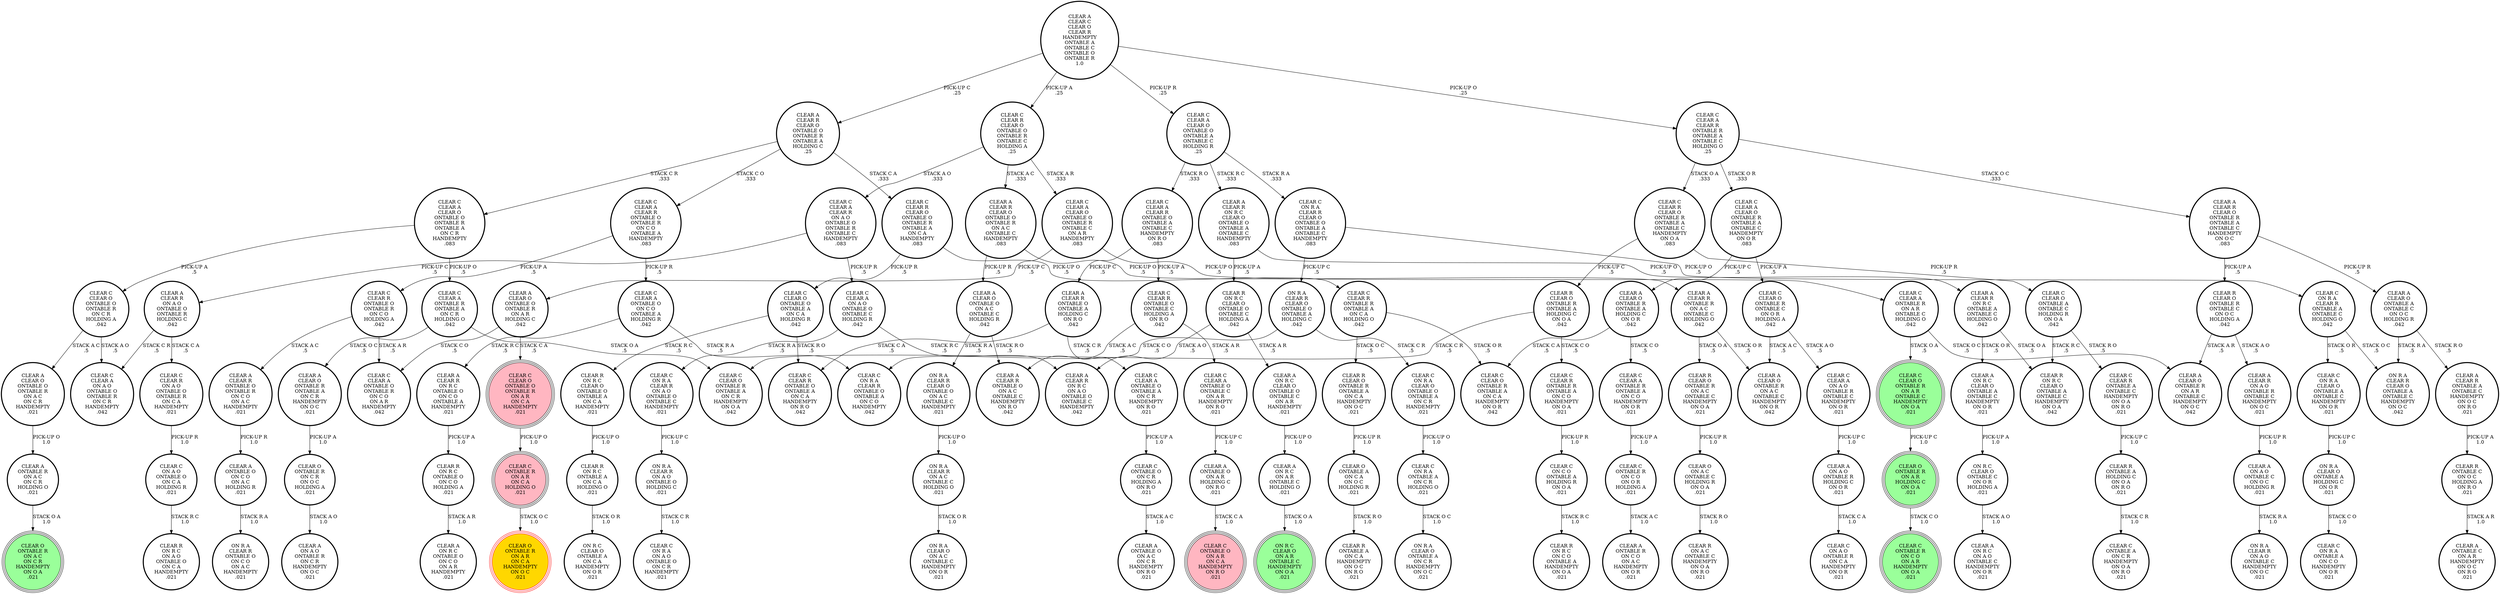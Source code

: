 digraph {
"CLEAR C\nCLEAR O\nONTABLE O\nONTABLE R\nON C R\nHOLDING A\n.042\n" -> "CLEAR C\nCLEAR A\nON A O\nONTABLE O\nONTABLE R\nON C R\nHANDEMPTY\n.042\n"[label="STACK A O\n.5\n"];
"CLEAR C\nCLEAR O\nONTABLE O\nONTABLE R\nON C R\nHOLDING A\n.042\n" -> "CLEAR A\nCLEAR O\nONTABLE O\nONTABLE R\nON A C\nON C R\nHANDEMPTY\n.021\n"[label="STACK A C\n.5\n"];
"CLEAR A\nCLEAR O\nONTABLE O\nON A C\nONTABLE C\nHOLDING R\n.042\n" -> "CLEAR A\nCLEAR R\nONTABLE O\nON A C\nONTABLE C\nHANDEMPTY\nON R O\n.042\n"[label="STACK R O\n.5\n"];
"CLEAR A\nCLEAR O\nONTABLE O\nON A C\nONTABLE C\nHOLDING R\n.042\n" -> "ON R A\nCLEAR R\nCLEAR O\nONTABLE O\nON A C\nONTABLE C\nHANDEMPTY\n.021\n"[label="STACK R A\n.5\n"];
"CLEAR C\nCLEAR O\nONTABLE O\nONTABLE A\nON C A\nHOLDING R\n.042\n" -> "CLEAR R\nON R C\nCLEAR O\nONTABLE O\nONTABLE A\nON C A\nHANDEMPTY\n.021\n"[label="STACK R C\n.5\n"];
"CLEAR C\nCLEAR O\nONTABLE O\nONTABLE A\nON C A\nHOLDING R\n.042\n" -> "CLEAR C\nCLEAR R\nONTABLE O\nONTABLE A\nON C A\nHANDEMPTY\nON R O\n.042\n"[label="STACK R O\n.5\n"];
"CLEAR A\nCLEAR R\nON A O\nONTABLE O\nONTABLE R\nHOLDING C\n.042\n" -> "CLEAR C\nCLEAR R\nON A O\nONTABLE O\nONTABLE R\nON C A\nHANDEMPTY\n.021\n"[label="STACK C A\n.5\n"];
"CLEAR A\nCLEAR R\nON A O\nONTABLE O\nONTABLE R\nHOLDING C\n.042\n" -> "CLEAR C\nCLEAR A\nON A O\nONTABLE O\nONTABLE R\nON C R\nHANDEMPTY\n.042\n"[label="STACK C R\n.5\n"];
"CLEAR R\nONTABLE C\nON O C\nHOLDING A\nON R O\n.021\n" -> "CLEAR A\nONTABLE C\nON A R\nHANDEMPTY\nON O C\nON R O\n.021\n"[label="STACK A R\n1.0\n"];
"CLEAR C\nCLEAR A\nONTABLE R\nONTABLE A\nON C R\nHOLDING O\n.042\n" -> "CLEAR C\nCLEAR O\nONTABLE R\nONTABLE A\nON C R\nHANDEMPTY\nON O A\n.042\n"[label="STACK O A\n.5\n"];
"CLEAR C\nCLEAR A\nONTABLE R\nONTABLE A\nON C R\nHOLDING O\n.042\n" -> "CLEAR A\nCLEAR O\nONTABLE R\nONTABLE A\nON C R\nHANDEMPTY\nON O C\n.021\n"[label="STACK O C\n.5\n"];
"CLEAR A\nCLEAR O\nONTABLE O\nONTABLE R\nON A C\nON C R\nHANDEMPTY\n.021\n" -> "CLEAR A\nONTABLE R\nON A C\nON C R\nHOLDING O\n.021\n"[label="PICK-UP O\n1.0\n"];
"CLEAR C\nCLEAR A\nCLEAR R\nONTABLE R\nONTABLE A\nONTABLE C\nHOLDING O\n.25\n" -> "CLEAR A\nCLEAR R\nCLEAR O\nONTABLE R\nONTABLE A\nONTABLE C\nHANDEMPTY\nON O C\n.083\n"[label="STACK O C\n.333\n"];
"CLEAR C\nCLEAR A\nCLEAR R\nONTABLE R\nONTABLE A\nONTABLE C\nHOLDING O\n.25\n" -> "CLEAR C\nCLEAR R\nCLEAR O\nONTABLE R\nONTABLE A\nONTABLE C\nHANDEMPTY\nON O A\n.083\n"[label="STACK O A\n.333\n"];
"CLEAR C\nCLEAR A\nCLEAR R\nONTABLE R\nONTABLE A\nONTABLE C\nHOLDING O\n.25\n" -> "CLEAR C\nCLEAR A\nCLEAR O\nONTABLE R\nONTABLE A\nONTABLE C\nHANDEMPTY\nON O R\n.083\n"[label="STACK O R\n.333\n"];
"CLEAR A\nCLEAR R\nONTABLE A\nONTABLE C\nHANDEMPTY\nON O C\nON R O\n.021\n" -> "CLEAR R\nONTABLE C\nON O C\nHOLDING A\nON R O\n.021\n"[label="PICK-UP A\n1.0\n"];
"CLEAR R\nCLEAR O\nONTABLE R\nONTABLE A\nHOLDING C\nON O A\n.042\n" -> "CLEAR C\nCLEAR R\nONTABLE R\nONTABLE A\nON C O\nHANDEMPTY\nON O A\n.021\n"[label="STACK C O\n.5\n"];
"CLEAR R\nCLEAR O\nONTABLE R\nONTABLE A\nHOLDING C\nON O A\n.042\n" -> "CLEAR C\nCLEAR O\nONTABLE R\nONTABLE A\nON C R\nHANDEMPTY\nON O A\n.042\n"[label="STACK C R\n.5\n"];
"CLEAR C\nCLEAR R\nCLEAR O\nONTABLE O\nONTABLE R\nONTABLE A\nON C A\nHANDEMPTY\n.083\n" -> "CLEAR C\nCLEAR O\nONTABLE O\nONTABLE A\nON C A\nHOLDING R\n.042\n"[label="PICK-UP R\n.5\n"];
"CLEAR C\nCLEAR R\nCLEAR O\nONTABLE O\nONTABLE R\nONTABLE A\nON C A\nHANDEMPTY\n.083\n" -> "CLEAR C\nCLEAR R\nONTABLE R\nONTABLE A\nON C A\nHOLDING O\n.042\n"[label="PICK-UP O\n.5\n"];
"CLEAR A\nCLEAR R\nCLEAR O\nONTABLE O\nONTABLE R\nON A C\nONTABLE C\nHANDEMPTY\n.083\n" -> "CLEAR A\nCLEAR O\nONTABLE O\nON A C\nONTABLE C\nHOLDING R\n.042\n"[label="PICK-UP R\n.5\n"];
"CLEAR A\nCLEAR R\nCLEAR O\nONTABLE O\nONTABLE R\nON A C\nONTABLE C\nHANDEMPTY\n.083\n" -> "CLEAR A\nCLEAR R\nONTABLE R\nON A C\nONTABLE C\nHOLDING O\n.042\n"[label="PICK-UP O\n.5\n"];
"CLEAR C\nONTABLE R\nON C O\nON O R\nHOLDING A\n.021\n" -> "CLEAR A\nONTABLE R\nON C O\nON A C\nHANDEMPTY\nON O R\n.021\n"[label="STACK A C\n1.0\n"];
"CLEAR R\nON R C\nCLEAR O\nONTABLE O\nONTABLE A\nON C A\nHANDEMPTY\n.021\n" -> "CLEAR R\nON R C\nONTABLE A\nON C A\nHOLDING O\n.021\n"[label="PICK-UP O\n1.0\n"];
"CLEAR C\nCLEAR O\nONTABLE R\nON A R\nONTABLE C\nHANDEMPTY\nON O A\n.021\n" -> "CLEAR O\nONTABLE R\nON A R\nHOLDING C\nON O A\n.021\n"[label="PICK-UP C\n1.0\n"];
"CLEAR A\nCLEAR R\nONTABLE O\nONTABLE R\nON C O\nON A C\nHANDEMPTY\n.021\n" -> "CLEAR A\nONTABLE O\nON C O\nON A C\nHOLDING R\n.021\n"[label="PICK-UP R\n1.0\n"];
"CLEAR A\nONTABLE O\nON C O\nON A C\nHOLDING R\n.021\n" -> "ON R A\nCLEAR R\nONTABLE O\nON C O\nON A C\nHANDEMPTY\n.021\n"[label="STACK R A\n1.0\n"];
"CLEAR C\nCLEAR A\nCLEAR R\nON A O\nONTABLE O\nONTABLE R\nONTABLE C\nHANDEMPTY\n.083\n" -> "CLEAR A\nCLEAR R\nON A O\nONTABLE O\nONTABLE R\nHOLDING C\n.042\n"[label="PICK-UP C\n.5\n"];
"CLEAR C\nCLEAR A\nCLEAR R\nON A O\nONTABLE O\nONTABLE R\nONTABLE C\nHANDEMPTY\n.083\n" -> "CLEAR C\nCLEAR A\nON A O\nONTABLE O\nONTABLE C\nHOLDING R\n.042\n"[label="PICK-UP R\n.5\n"];
"CLEAR A\nCLEAR O\nONTABLE R\nONTABLE A\nON C R\nHANDEMPTY\nON O C\n.021\n" -> "CLEAR O\nONTABLE R\nON C R\nON O C\nHOLDING A\n.021\n"[label="PICK-UP A\n1.0\n"];
"CLEAR C\nCLEAR A\nCLEAR O\nONTABLE R\nONTABLE A\nONTABLE C\nHANDEMPTY\nON O R\n.083\n" -> "CLEAR A\nCLEAR O\nONTABLE R\nONTABLE A\nHOLDING C\nON O R\n.042\n"[label="PICK-UP C\n.5\n"];
"CLEAR C\nCLEAR A\nCLEAR O\nONTABLE R\nONTABLE A\nONTABLE C\nHANDEMPTY\nON O R\n.083\n" -> "CLEAR C\nCLEAR O\nONTABLE R\nONTABLE C\nON O R\nHOLDING A\n.042\n"[label="PICK-UP A\n.5\n"];
"CLEAR A\nCLEAR O\nONTABLE R\nONTABLE A\nHOLDING C\nON O R\n.042\n" -> "CLEAR C\nCLEAR O\nONTABLE R\nONTABLE A\nON C A\nHANDEMPTY\nON O R\n.042\n"[label="STACK C A\n.5\n"];
"CLEAR A\nCLEAR O\nONTABLE R\nONTABLE A\nHOLDING C\nON O R\n.042\n" -> "CLEAR C\nCLEAR A\nONTABLE R\nONTABLE A\nON C O\nHANDEMPTY\nON O R\n.021\n"[label="STACK C O\n.5\n"];
"CLEAR C\nON R A\nCLEAR O\nONTABLE A\nONTABLE C\nHANDEMPTY\nON O R\n.021\n" -> "ON R A\nCLEAR O\nONTABLE A\nHOLDING C\nON O R\n.021\n"[label="PICK-UP C\n1.0\n"];
"CLEAR O\nON A C\nONTABLE C\nHOLDING R\nON O A\n.021\n" -> "CLEAR R\nON A C\nONTABLE C\nHANDEMPTY\nON O A\nON R O\n.021\n"[label="STACK R O\n1.0\n"];
"CLEAR C\nCLEAR R\nONTABLE O\nONTABLE C\nHOLDING A\nON R O\n.042\n" -> "CLEAR A\nCLEAR R\nONTABLE O\nON A C\nONTABLE C\nHANDEMPTY\nON R O\n.042\n"[label="STACK A C\n.5\n"];
"CLEAR C\nCLEAR R\nONTABLE O\nONTABLE C\nHOLDING A\nON R O\n.042\n" -> "CLEAR C\nCLEAR A\nONTABLE O\nONTABLE C\nON A R\nHANDEMPTY\nON R O\n.021\n"[label="STACK A R\n.5\n"];
"CLEAR C\nCLEAR O\nONTABLE A\nONTABLE C\nHOLDING R\nON O A\n.042\n" -> "CLEAR C\nCLEAR R\nONTABLE A\nONTABLE C\nHANDEMPTY\nON O A\nON R O\n.021\n"[label="STACK R O\n.5\n"];
"CLEAR C\nCLEAR O\nONTABLE A\nONTABLE C\nHOLDING R\nON O A\n.042\n" -> "CLEAR R\nON R C\nCLEAR O\nONTABLE A\nONTABLE C\nHANDEMPTY\nON O A\n.042\n"[label="STACK R C\n.5\n"];
"CLEAR R\nONTABLE A\nHOLDING C\nON O A\nON R O\n.021\n" -> "CLEAR C\nONTABLE A\nON C R\nHANDEMPTY\nON O A\nON R O\n.021\n"[label="STACK C R\n1.0\n"];
"CLEAR C\nON R A\nCLEAR R\nON A O\nONTABLE O\nONTABLE C\nHANDEMPTY\n.021\n" -> "ON R A\nCLEAR R\nON A O\nONTABLE O\nHOLDING C\n.021\n"[label="PICK-UP C\n1.0\n"];
"CLEAR O\nONTABLE A\nON C A\nON O C\nHOLDING R\n.021\n" -> "CLEAR R\nONTABLE A\nON C A\nHANDEMPTY\nON O C\nON R O\n.021\n"[label="STACK R O\n1.0\n"];
"CLEAR R\nCLEAR O\nONTABLE R\nONTABLE C\nON O C\nHOLDING A\n.042\n" -> "CLEAR A\nCLEAR R\nON A O\nONTABLE R\nONTABLE C\nHANDEMPTY\nON O C\n.021\n"[label="STACK A O\n.5\n"];
"CLEAR R\nCLEAR O\nONTABLE R\nONTABLE C\nON O C\nHOLDING A\n.042\n" -> "CLEAR A\nCLEAR O\nONTABLE R\nON A R\nONTABLE C\nHANDEMPTY\nON O C\n.042\n"[label="STACK A R\n.5\n"];
"CLEAR C\nON C O\nONTABLE A\nHOLDING R\nON O A\n.021\n" -> "CLEAR R\nON R C\nON C O\nONTABLE A\nHANDEMPTY\nON O A\n.021\n"[label="STACK R C\n1.0\n"];
"CLEAR C\nCLEAR A\nCLEAR O\nONTABLE O\nONTABLE R\nONTABLE A\nON C R\nHANDEMPTY\n.083\n" -> "CLEAR C\nCLEAR A\nONTABLE R\nONTABLE A\nON C R\nHOLDING O\n.042\n"[label="PICK-UP O\n.5\n"];
"CLEAR C\nCLEAR A\nCLEAR O\nONTABLE O\nONTABLE R\nONTABLE A\nON C R\nHANDEMPTY\n.083\n" -> "CLEAR C\nCLEAR O\nONTABLE O\nONTABLE R\nON C R\nHOLDING A\n.042\n"[label="PICK-UP A\n.5\n"];
"CLEAR C\nON A O\nONTABLE O\nON C A\nHOLDING R\n.021\n" -> "CLEAR R\nON R C\nON A O\nONTABLE O\nON C A\nHANDEMPTY\n.021\n"[label="STACK R C\n1.0\n"];
"ON R A\nCLEAR R\nON A C\nONTABLE C\nHOLDING O\n.021\n" -> "ON R A\nCLEAR O\nON A C\nONTABLE C\nHANDEMPTY\nON O R\n.021\n"[label="STACK O R\n1.0\n"];
"CLEAR C\nCLEAR A\nONTABLE O\nONTABLE C\nON A R\nHANDEMPTY\nON R O\n.021\n" -> "CLEAR A\nONTABLE O\nON A R\nHOLDING C\nON R O\n.021\n"[label="PICK-UP C\n1.0\n"];
"CLEAR R\nON R C\nONTABLE A\nON C A\nHOLDING O\n.021\n" -> "ON R C\nCLEAR O\nONTABLE A\nON C A\nHANDEMPTY\nON O R\n.021\n"[label="STACK O R\n1.0\n"];
"CLEAR C\nON R A\nCLEAR R\nCLEAR O\nONTABLE O\nONTABLE A\nONTABLE C\nHANDEMPTY\n.083\n" -> "ON R A\nCLEAR R\nCLEAR O\nONTABLE O\nONTABLE A\nHOLDING C\n.042\n"[label="PICK-UP C\n.5\n"];
"CLEAR C\nON R A\nCLEAR R\nCLEAR O\nONTABLE O\nONTABLE A\nONTABLE C\nHANDEMPTY\n.083\n" -> "CLEAR C\nON R A\nCLEAR R\nONTABLE A\nONTABLE C\nHOLDING O\n.042\n"[label="PICK-UP O\n.5\n"];
"CLEAR A\nCLEAR O\nONTABLE O\nONTABLE R\nON A R\nHOLDING C\n.042\n" -> "CLEAR C\nCLEAR O\nONTABLE O\nONTABLE R\nON A R\nON C A\nHANDEMPTY\n.021\n"[label="STACK C A\n.5\n"];
"CLEAR A\nCLEAR O\nONTABLE O\nONTABLE R\nON A R\nHOLDING C\n.042\n" -> "CLEAR C\nCLEAR A\nONTABLE O\nONTABLE R\nON C O\nON A R\nHANDEMPTY\n.042\n"[label="STACK C O\n.5\n"];
"CLEAR A\nON R C\nCLEAR O\nONTABLE A\nONTABLE C\nHANDEMPTY\nON O R\n.021\n" -> "ON R C\nCLEAR O\nONTABLE C\nON O R\nHOLDING A\n.021\n"[label="PICK-UP A\n1.0\n"];
"CLEAR C\nCLEAR A\nCLEAR O\nONTABLE O\nONTABLE A\nONTABLE C\nHOLDING R\n.25\n" -> "CLEAR C\nCLEAR A\nCLEAR R\nONTABLE O\nONTABLE A\nONTABLE C\nHANDEMPTY\nON R O\n.083\n"[label="STACK R O\n.333\n"];
"CLEAR C\nCLEAR A\nCLEAR O\nONTABLE O\nONTABLE A\nONTABLE C\nHOLDING R\n.25\n" -> "CLEAR C\nON R A\nCLEAR R\nCLEAR O\nONTABLE O\nONTABLE A\nONTABLE C\nHANDEMPTY\n.083\n"[label="STACK R A\n.333\n"];
"CLEAR C\nCLEAR A\nCLEAR O\nONTABLE O\nONTABLE A\nONTABLE C\nHOLDING R\n.25\n" -> "CLEAR A\nCLEAR R\nON R C\nCLEAR O\nONTABLE O\nONTABLE A\nONTABLE C\nHANDEMPTY\n.083\n"[label="STACK R C\n.333\n"];
"CLEAR C\nCLEAR A\nON A O\nONTABLE O\nONTABLE C\nHOLDING R\n.042\n" -> "CLEAR C\nON R A\nCLEAR R\nON A O\nONTABLE O\nONTABLE C\nHANDEMPTY\n.021\n"[label="STACK R A\n.5\n"];
"CLEAR C\nCLEAR A\nON A O\nONTABLE O\nONTABLE C\nHOLDING R\n.042\n" -> "CLEAR A\nCLEAR R\nON R C\nON A O\nONTABLE O\nONTABLE C\nHANDEMPTY\n.042\n"[label="STACK R C\n.5\n"];
"CLEAR C\nCLEAR R\nCLEAR O\nONTABLE O\nONTABLE R\nONTABLE C\nHOLDING A\n.25\n" -> "CLEAR C\nCLEAR A\nCLEAR R\nON A O\nONTABLE O\nONTABLE R\nONTABLE C\nHANDEMPTY\n.083\n"[label="STACK A O\n.333\n"];
"CLEAR C\nCLEAR R\nCLEAR O\nONTABLE O\nONTABLE R\nONTABLE C\nHOLDING A\n.25\n" -> "CLEAR A\nCLEAR R\nCLEAR O\nONTABLE O\nONTABLE R\nON A C\nONTABLE C\nHANDEMPTY\n.083\n"[label="STACK A C\n.333\n"];
"CLEAR C\nCLEAR R\nCLEAR O\nONTABLE O\nONTABLE R\nONTABLE C\nHOLDING A\n.25\n" -> "CLEAR C\nCLEAR A\nCLEAR O\nONTABLE O\nONTABLE R\nONTABLE C\nON A R\nHANDEMPTY\n.083\n"[label="STACK A R\n.333\n"];
"CLEAR O\nONTABLE R\nON C R\nON O C\nHOLDING A\n.021\n" -> "CLEAR A\nON A O\nONTABLE R\nON C R\nHANDEMPTY\nON O C\n.021\n"[label="STACK A O\n1.0\n"];
"ON R A\nCLEAR O\nONTABLE A\nHOLDING C\nON O R\n.021\n" -> "CLEAR C\nON R A\nONTABLE A\nON C O\nHANDEMPTY\nON O R\n.021\n"[label="STACK C O\n1.0\n"];
"CLEAR C\nON R A\nONTABLE A\nON C R\nHOLDING O\n.021\n" -> "ON R A\nCLEAR O\nONTABLE A\nON C R\nHANDEMPTY\nON O C\n.021\n"[label="STACK O C\n1.0\n"];
"CLEAR C\nON R A\nCLEAR R\nONTABLE A\nONTABLE C\nHOLDING O\n.042\n" -> "CLEAR C\nON R A\nCLEAR O\nONTABLE A\nONTABLE C\nHANDEMPTY\nON O R\n.021\n"[label="STACK O R\n.5\n"];
"CLEAR C\nON R A\nCLEAR R\nONTABLE A\nONTABLE C\nHOLDING O\n.042\n" -> "ON R A\nCLEAR R\nCLEAR O\nONTABLE A\nONTABLE C\nHANDEMPTY\nON O C\n.042\n"[label="STACK O C\n.5\n"];
"CLEAR C\nCLEAR O\nONTABLE R\nONTABLE C\nON O R\nHOLDING A\n.042\n" -> "CLEAR C\nCLEAR A\nON A O\nONTABLE R\nONTABLE C\nHANDEMPTY\nON O R\n.021\n"[label="STACK A O\n.5\n"];
"CLEAR C\nCLEAR O\nONTABLE R\nONTABLE C\nON O R\nHOLDING A\n.042\n" -> "CLEAR A\nCLEAR O\nONTABLE R\nON A C\nONTABLE C\nHANDEMPTY\nON O R\n.042\n"[label="STACK A C\n.5\n"];
"CLEAR A\nCLEAR R\nON R C\nCLEAR O\nONTABLE O\nONTABLE A\nONTABLE C\nHANDEMPTY\n.083\n" -> "CLEAR R\nON R C\nCLEAR O\nONTABLE O\nONTABLE C\nHOLDING A\n.042\n"[label="PICK-UP A\n.5\n"];
"CLEAR A\nCLEAR R\nON R C\nCLEAR O\nONTABLE O\nONTABLE A\nONTABLE C\nHANDEMPTY\n.083\n" -> "CLEAR A\nCLEAR R\nON R C\nONTABLE A\nONTABLE C\nHOLDING O\n.042\n"[label="PICK-UP O\n.5\n"];
"ON R A\nCLEAR R\nON A O\nONTABLE O\nHOLDING C\n.021\n" -> "CLEAR C\nON R A\nON A O\nONTABLE O\nON C R\nHANDEMPTY\n.021\n"[label="STACK C R\n1.0\n"];
"CLEAR A\nON R C\nCLEAR O\nONTABLE O\nONTABLE C\nON A R\nHANDEMPTY\n.021\n" -> "CLEAR A\nON R C\nON A R\nONTABLE C\nHOLDING O\n.021\n"[label="PICK-UP O\n1.0\n"];
"ON R C\nCLEAR O\nONTABLE C\nON O R\nHOLDING A\n.021\n" -> "CLEAR A\nON R C\nON A O\nONTABLE C\nHANDEMPTY\nON O R\n.021\n"[label="STACK A O\n1.0\n"];
"CLEAR C\nCLEAR A\nCLEAR R\nONTABLE O\nONTABLE A\nONTABLE C\nHANDEMPTY\nON R O\n.083\n" -> "CLEAR A\nCLEAR R\nONTABLE O\nONTABLE A\nHOLDING C\nON R O\n.042\n"[label="PICK-UP C\n.5\n"];
"CLEAR C\nCLEAR A\nCLEAR R\nONTABLE O\nONTABLE A\nONTABLE C\nHANDEMPTY\nON R O\n.083\n" -> "CLEAR C\nCLEAR R\nONTABLE O\nONTABLE C\nHOLDING A\nON R O\n.042\n"[label="PICK-UP A\n.5\n"];
"CLEAR A\nON A O\nONTABLE C\nON O C\nHOLDING R\n.021\n" -> "ON R A\nCLEAR R\nON A O\nONTABLE C\nHANDEMPTY\nON O C\n.021\n"[label="STACK R A\n1.0\n"];
"CLEAR C\nCLEAR R\nONTABLE R\nONTABLE A\nON C O\nHANDEMPTY\nON O A\n.021\n" -> "CLEAR C\nON C O\nONTABLE A\nHOLDING R\nON O A\n.021\n"[label="PICK-UP R\n1.0\n"];
"CLEAR O\nONTABLE R\nON A R\nHOLDING C\nON O A\n.021\n" -> "CLEAR C\nONTABLE R\nON C O\nON A R\nHANDEMPTY\nON O A\n.021\n"[label="STACK C O\n1.0\n"];
"CLEAR R\nON R C\nCLEAR O\nONTABLE O\nONTABLE C\nHOLDING A\n.042\n" -> "CLEAR A\nCLEAR R\nON R C\nON A O\nONTABLE O\nONTABLE C\nHANDEMPTY\n.042\n"[label="STACK A O\n.5\n"];
"CLEAR R\nON R C\nCLEAR O\nONTABLE O\nONTABLE C\nHOLDING A\n.042\n" -> "CLEAR A\nON R C\nCLEAR O\nONTABLE O\nONTABLE C\nON A R\nHANDEMPTY\n.021\n"[label="STACK A R\n.5\n"];
"CLEAR C\nCLEAR A\nCLEAR R\nONTABLE O\nONTABLE R\nON C O\nONTABLE A\nHANDEMPTY\n.083\n" -> "CLEAR C\nCLEAR A\nONTABLE O\nON C O\nONTABLE A\nHOLDING R\n.042\n"[label="PICK-UP R\n.5\n"];
"CLEAR C\nCLEAR A\nCLEAR R\nONTABLE O\nONTABLE R\nON C O\nONTABLE A\nHANDEMPTY\n.083\n" -> "CLEAR C\nCLEAR R\nONTABLE O\nONTABLE R\nON C O\nHOLDING A\n.042\n"[label="PICK-UP A\n.5\n"];
"CLEAR C\nCLEAR A\nONTABLE R\nON A R\nONTABLE C\nHOLDING O\n.042\n" -> "CLEAR C\nCLEAR O\nONTABLE R\nON A R\nONTABLE C\nHANDEMPTY\nON O A\n.021\n"[label="STACK O A\n.5\n"];
"CLEAR C\nCLEAR A\nONTABLE R\nON A R\nONTABLE C\nHOLDING O\n.042\n" -> "CLEAR A\nCLEAR O\nONTABLE R\nON A R\nONTABLE C\nHANDEMPTY\nON O C\n.042\n"[label="STACK O C\n.5\n"];
"CLEAR C\nCLEAR R\nONTABLE O\nONTABLE R\nON C O\nHOLDING A\n.042\n" -> "CLEAR A\nCLEAR R\nONTABLE O\nONTABLE R\nON C O\nON A C\nHANDEMPTY\n.021\n"[label="STACK A C\n.5\n"];
"CLEAR C\nCLEAR R\nONTABLE O\nONTABLE R\nON C O\nHOLDING A\n.042\n" -> "CLEAR C\nCLEAR A\nONTABLE O\nONTABLE R\nON C O\nON A R\nHANDEMPTY\n.042\n"[label="STACK A R\n.5\n"];
"CLEAR A\nCLEAR O\nONTABLE A\nONTABLE C\nON O C\nHOLDING R\n.042\n" -> "ON R A\nCLEAR R\nCLEAR O\nONTABLE A\nONTABLE C\nHANDEMPTY\nON O C\n.042\n"[label="STACK R A\n.5\n"];
"CLEAR A\nCLEAR O\nONTABLE A\nONTABLE C\nON O C\nHOLDING R\n.042\n" -> "CLEAR A\nCLEAR R\nONTABLE A\nONTABLE C\nHANDEMPTY\nON O C\nON R O\n.021\n"[label="STACK R O\n.5\n"];
"ON R A\nCLEAR R\nCLEAR O\nONTABLE O\nON A C\nONTABLE C\nHANDEMPTY\n.021\n" -> "ON R A\nCLEAR R\nON A C\nONTABLE C\nHOLDING O\n.021\n"[label="PICK-UP O\n1.0\n"];
"CLEAR C\nCLEAR R\nON A O\nONTABLE O\nONTABLE R\nON C A\nHANDEMPTY\n.021\n" -> "CLEAR C\nON A O\nONTABLE O\nON C A\nHOLDING R\n.021\n"[label="PICK-UP R\n1.0\n"];
"CLEAR A\nCLEAR R\nON A O\nONTABLE R\nONTABLE C\nHANDEMPTY\nON O C\n.021\n" -> "CLEAR A\nON A O\nONTABLE C\nON O C\nHOLDING R\n.021\n"[label="PICK-UP R\n1.0\n"];
"CLEAR C\nCLEAR R\nONTABLE A\nONTABLE C\nHANDEMPTY\nON O A\nON R O\n.021\n" -> "CLEAR R\nONTABLE A\nHOLDING C\nON O A\nON R O\n.021\n"[label="PICK-UP C\n1.0\n"];
"CLEAR C\nONTABLE R\nON A R\nON C A\nHOLDING O\n.021\n" -> "CLEAR O\nONTABLE R\nON A R\nON C A\nHANDEMPTY\nON O C\n.021\n"[label="STACK O C\n1.0\n"];
"CLEAR A\nCLEAR R\nCLEAR O\nONTABLE O\nONTABLE R\nONTABLE A\nHOLDING C\n.25\n" -> "CLEAR C\nCLEAR A\nCLEAR R\nONTABLE O\nONTABLE R\nON C O\nONTABLE A\nHANDEMPTY\n.083\n"[label="STACK C O\n.333\n"];
"CLEAR A\nCLEAR R\nCLEAR O\nONTABLE O\nONTABLE R\nONTABLE A\nHOLDING C\n.25\n" -> "CLEAR C\nCLEAR R\nCLEAR O\nONTABLE O\nONTABLE R\nONTABLE A\nON C A\nHANDEMPTY\n.083\n"[label="STACK C A\n.333\n"];
"CLEAR A\nCLEAR R\nCLEAR O\nONTABLE O\nONTABLE R\nONTABLE A\nHOLDING C\n.25\n" -> "CLEAR C\nCLEAR A\nCLEAR O\nONTABLE O\nONTABLE R\nONTABLE A\nON C R\nHANDEMPTY\n.083\n"[label="STACK C R\n.333\n"];
"CLEAR A\nON R C\nON A R\nONTABLE C\nHOLDING O\n.021\n" -> "ON R C\nCLEAR O\nON A R\nONTABLE C\nHANDEMPTY\nON O A\n.021\n"[label="STACK O A\n1.0\n"];
"CLEAR R\nCLEAR O\nONTABLE R\nONTABLE A\nON C A\nHANDEMPTY\nON O C\n.021\n" -> "CLEAR O\nONTABLE A\nON C A\nON O C\nHOLDING R\n.021\n"[label="PICK-UP R\n1.0\n"];
"CLEAR A\nCLEAR C\nCLEAR O\nCLEAR R\nHANDEMPTY\nONTABLE A\nONTABLE C\nONTABLE O\nONTABLE R\n1.0\n" -> "CLEAR C\nCLEAR R\nCLEAR O\nONTABLE O\nONTABLE R\nONTABLE C\nHOLDING A\n.25\n"[label="PICK-UP A\n.25\n"];
"CLEAR A\nCLEAR C\nCLEAR O\nCLEAR R\nHANDEMPTY\nONTABLE A\nONTABLE C\nONTABLE O\nONTABLE R\n1.0\n" -> "CLEAR A\nCLEAR R\nCLEAR O\nONTABLE O\nONTABLE R\nONTABLE A\nHOLDING C\n.25\n"[label="PICK-UP C\n.25\n"];
"CLEAR A\nCLEAR C\nCLEAR O\nCLEAR R\nHANDEMPTY\nONTABLE A\nONTABLE C\nONTABLE O\nONTABLE R\n1.0\n" -> "CLEAR C\nCLEAR A\nCLEAR O\nONTABLE O\nONTABLE A\nONTABLE C\nHOLDING R\n.25\n"[label="PICK-UP R\n.25\n"];
"CLEAR A\nCLEAR C\nCLEAR O\nCLEAR R\nHANDEMPTY\nONTABLE A\nONTABLE C\nONTABLE O\nONTABLE R\n1.0\n" -> "CLEAR C\nCLEAR A\nCLEAR R\nONTABLE R\nONTABLE A\nONTABLE C\nHOLDING O\n.25\n"[label="PICK-UP O\n.25\n"];
"CLEAR C\nCLEAR A\nONTABLE O\nONTABLE A\nON C R\nHANDEMPTY\nON R O\n.021\n" -> "CLEAR C\nONTABLE O\nON C R\nHOLDING A\nON R O\n.021\n"[label="PICK-UP A\n1.0\n"];
"CLEAR A\nCLEAR R\nON R C\nONTABLE O\nON C O\nONTABLE A\nHANDEMPTY\n.021\n" -> "CLEAR R\nON R C\nONTABLE O\nON C O\nHOLDING A\n.021\n"[label="PICK-UP A\n1.0\n"];
"CLEAR A\nCLEAR R\nCLEAR O\nONTABLE R\nONTABLE A\nONTABLE C\nHANDEMPTY\nON O C\n.083\n" -> "CLEAR R\nCLEAR O\nONTABLE R\nONTABLE C\nON O C\nHOLDING A\n.042\n"[label="PICK-UP A\n.5\n"];
"CLEAR A\nCLEAR R\nCLEAR O\nONTABLE R\nONTABLE A\nONTABLE C\nHANDEMPTY\nON O C\n.083\n" -> "CLEAR A\nCLEAR O\nONTABLE A\nONTABLE C\nON O C\nHOLDING R\n.042\n"[label="PICK-UP R\n.5\n"];
"CLEAR R\nON R C\nONTABLE O\nON C O\nHOLDING A\n.021\n" -> "CLEAR A\nON R C\nONTABLE O\nON C O\nON A R\nHANDEMPTY\n.021\n"[label="STACK A R\n1.0\n"];
"CLEAR C\nCLEAR A\nONTABLE R\nONTABLE A\nON C O\nHANDEMPTY\nON O R\n.021\n" -> "CLEAR C\nONTABLE R\nON C O\nON O R\nHOLDING A\n.021\n"[label="PICK-UP A\n1.0\n"];
"ON R A\nCLEAR R\nCLEAR O\nONTABLE O\nONTABLE A\nHOLDING C\n.042\n" -> "CLEAR C\nON R A\nCLEAR O\nONTABLE O\nONTABLE A\nON C R\nHANDEMPTY\n.021\n"[label="STACK C R\n.5\n"];
"ON R A\nCLEAR R\nCLEAR O\nONTABLE O\nONTABLE A\nHOLDING C\n.042\n" -> "CLEAR C\nON R A\nCLEAR R\nONTABLE O\nONTABLE A\nON C O\nHANDEMPTY\n.042\n"[label="STACK C O\n.5\n"];
"CLEAR A\nON A O\nONTABLE R\nHOLDING C\nON O R\n.021\n" -> "CLEAR C\nON A O\nONTABLE R\nON C A\nHANDEMPTY\nON O R\n.021\n"[label="STACK C A\n1.0\n"];
"CLEAR C\nCLEAR O\nONTABLE O\nONTABLE R\nON A R\nON C A\nHANDEMPTY\n.021\n" -> "CLEAR C\nONTABLE R\nON A R\nON C A\nHOLDING O\n.021\n"[label="PICK-UP O\n1.0\n"];
"CLEAR C\nCLEAR A\nON A O\nONTABLE R\nONTABLE C\nHANDEMPTY\nON O R\n.021\n" -> "CLEAR A\nON A O\nONTABLE R\nHOLDING C\nON O R\n.021\n"[label="PICK-UP C\n1.0\n"];
"CLEAR R\nCLEAR O\nONTABLE R\nON A C\nONTABLE C\nHANDEMPTY\nON O A\n.021\n" -> "CLEAR O\nON A C\nONTABLE C\nHOLDING R\nON O A\n.021\n"[label="PICK-UP R\n1.0\n"];
"CLEAR C\nONTABLE O\nON C R\nHOLDING A\nON R O\n.021\n" -> "CLEAR A\nONTABLE O\nON A C\nON C R\nHANDEMPTY\nON R O\n.021\n"[label="STACK A C\n1.0\n"];
"CLEAR C\nCLEAR R\nONTABLE R\nONTABLE A\nON C A\nHOLDING O\n.042\n" -> "CLEAR C\nCLEAR O\nONTABLE R\nONTABLE A\nON C A\nHANDEMPTY\nON O R\n.042\n"[label="STACK O R\n.5\n"];
"CLEAR C\nCLEAR R\nONTABLE R\nONTABLE A\nON C A\nHOLDING O\n.042\n" -> "CLEAR R\nCLEAR O\nONTABLE R\nONTABLE A\nON C A\nHANDEMPTY\nON O C\n.021\n"[label="STACK O C\n.5\n"];
"CLEAR A\nCLEAR R\nONTABLE O\nONTABLE A\nHOLDING C\nON R O\n.042\n" -> "CLEAR C\nCLEAR R\nONTABLE O\nONTABLE A\nON C A\nHANDEMPTY\nON R O\n.042\n"[label="STACK C A\n.5\n"];
"CLEAR A\nCLEAR R\nONTABLE O\nONTABLE A\nHOLDING C\nON R O\n.042\n" -> "CLEAR C\nCLEAR A\nONTABLE O\nONTABLE A\nON C R\nHANDEMPTY\nON R O\n.021\n"[label="STACK C R\n.5\n"];
"CLEAR C\nON R A\nCLEAR O\nONTABLE O\nONTABLE A\nON C R\nHANDEMPTY\n.021\n" -> "CLEAR C\nON R A\nONTABLE A\nON C R\nHOLDING O\n.021\n"[label="PICK-UP O\n1.0\n"];
"CLEAR A\nONTABLE O\nON A R\nHOLDING C\nON R O\n.021\n" -> "CLEAR C\nONTABLE O\nON A R\nON C A\nHANDEMPTY\nON R O\n.021\n"[label="STACK C A\n1.0\n"];
"CLEAR A\nONTABLE R\nON A C\nON C R\nHOLDING O\n.021\n" -> "CLEAR O\nONTABLE R\nON A C\nON C R\nHANDEMPTY\nON O A\n.021\n"[label="STACK O A\n1.0\n"];
"CLEAR C\nCLEAR A\nONTABLE O\nON C O\nONTABLE A\nHOLDING R\n.042\n" -> "CLEAR C\nON R A\nCLEAR R\nONTABLE O\nONTABLE A\nON C O\nHANDEMPTY\n.042\n"[label="STACK R A\n.5\n"];
"CLEAR C\nCLEAR A\nONTABLE O\nON C O\nONTABLE A\nHOLDING R\n.042\n" -> "CLEAR A\nCLEAR R\nON R C\nONTABLE O\nON C O\nONTABLE A\nHANDEMPTY\n.021\n"[label="STACK R C\n.5\n"];
"CLEAR C\nCLEAR A\nCLEAR O\nONTABLE O\nONTABLE R\nONTABLE C\nON A R\nHANDEMPTY\n.083\n" -> "CLEAR A\nCLEAR O\nONTABLE O\nONTABLE R\nON A R\nHOLDING C\n.042\n"[label="PICK-UP C\n.5\n"];
"CLEAR C\nCLEAR A\nCLEAR O\nONTABLE O\nONTABLE R\nONTABLE C\nON A R\nHANDEMPTY\n.083\n" -> "CLEAR C\nCLEAR A\nONTABLE R\nON A R\nONTABLE C\nHOLDING O\n.042\n"[label="PICK-UP O\n.5\n"];
"CLEAR A\nCLEAR R\nON R C\nONTABLE A\nONTABLE C\nHOLDING O\n.042\n" -> "CLEAR R\nON R C\nCLEAR O\nONTABLE A\nONTABLE C\nHANDEMPTY\nON O A\n.042\n"[label="STACK O A\n.5\n"];
"CLEAR A\nCLEAR R\nON R C\nONTABLE A\nONTABLE C\nHOLDING O\n.042\n" -> "CLEAR A\nON R C\nCLEAR O\nONTABLE A\nONTABLE C\nHANDEMPTY\nON O R\n.021\n"[label="STACK O R\n.5\n"];
"CLEAR C\nCLEAR R\nCLEAR O\nONTABLE R\nONTABLE A\nONTABLE C\nHANDEMPTY\nON O A\n.083\n" -> "CLEAR C\nCLEAR O\nONTABLE A\nONTABLE C\nHOLDING R\nON O A\n.042\n"[label="PICK-UP R\n.5\n"];
"CLEAR C\nCLEAR R\nCLEAR O\nONTABLE R\nONTABLE A\nONTABLE C\nHANDEMPTY\nON O A\n.083\n" -> "CLEAR R\nCLEAR O\nONTABLE R\nONTABLE A\nHOLDING C\nON O A\n.042\n"[label="PICK-UP C\n.5\n"];
"CLEAR A\nCLEAR R\nONTABLE R\nON A C\nONTABLE C\nHOLDING O\n.042\n" -> "CLEAR R\nCLEAR O\nONTABLE R\nON A C\nONTABLE C\nHANDEMPTY\nON O A\n.021\n"[label="STACK O A\n.5\n"];
"CLEAR A\nCLEAR R\nONTABLE R\nON A C\nONTABLE C\nHOLDING O\n.042\n" -> "CLEAR A\nCLEAR O\nONTABLE R\nON A C\nONTABLE C\nHANDEMPTY\nON O R\n.042\n"[label="STACK O R\n.5\n"];
"CLEAR A\nON R C\nONTABLE O\nON C O\nON A R\nHANDEMPTY\n.021\n" [shape=circle, penwidth=3];
"CLEAR R\nON A C\nONTABLE C\nHANDEMPTY\nON O A\nON R O\n.021\n" [shape=circle, penwidth=3];
"CLEAR C\nCLEAR O\nONTABLE R\nONTABLE A\nON C A\nHANDEMPTY\nON O R\n.042\n" [shape=circle, penwidth=3];
"CLEAR A\nONTABLE O\nON A C\nON C R\nHANDEMPTY\nON R O\n.021\n" [shape=circle, penwidth=3];
"CLEAR R\nON R C\nON C O\nONTABLE A\nHANDEMPTY\nON O A\n.021\n" [shape=circle, penwidth=3];
"CLEAR C\nONTABLE A\nON C R\nHANDEMPTY\nON O A\nON R O\n.021\n" [shape=circle, penwidth=3];
"ON R A\nCLEAR R\nONTABLE O\nON C O\nON A C\nHANDEMPTY\n.021\n" [shape=circle, penwidth=3];
"CLEAR C\nON R A\nON A O\nONTABLE O\nON C R\nHANDEMPTY\n.021\n" [shape=circle, penwidth=3];
"CLEAR C\nCLEAR O\nONTABLE R\nONTABLE A\nON C R\nHANDEMPTY\nON O A\n.042\n" [shape=circle, penwidth=3];
"CLEAR A\nCLEAR O\nONTABLE R\nON A C\nONTABLE C\nHANDEMPTY\nON O R\n.042\n" [shape=circle, penwidth=3];
"CLEAR A\nCLEAR R\nON R C\nON A O\nONTABLE O\nONTABLE C\nHANDEMPTY\n.042\n" [shape=circle, penwidth=3];
"CLEAR C\nON R A\nCLEAR R\nONTABLE O\nONTABLE A\nON C O\nHANDEMPTY\n.042\n" [shape=circle, penwidth=3];
"CLEAR A\nONTABLE C\nON A R\nHANDEMPTY\nON O C\nON R O\n.021\n" [shape=circle, penwidth=3];
"CLEAR C\nON A O\nONTABLE R\nON C A\nHANDEMPTY\nON O R\n.021\n" [shape=circle, penwidth=3];
"CLEAR R\nONTABLE A\nON C A\nHANDEMPTY\nON O C\nON R O\n.021\n" [shape=circle, penwidth=3];
"CLEAR C\nCLEAR R\nONTABLE O\nONTABLE A\nON C A\nHANDEMPTY\nON R O\n.042\n" [shape=circle, penwidth=3];
"ON R C\nCLEAR O\nONTABLE A\nON C A\nHANDEMPTY\nON O R\n.021\n" [shape=circle, penwidth=3];
"CLEAR A\nON R C\nON A O\nONTABLE C\nHANDEMPTY\nON O R\n.021\n" [shape=circle, penwidth=3];
"CLEAR C\nONTABLE R\nON C O\nON A R\nHANDEMPTY\nON O A\n.021\n" [shape=circle, style=filled, fillcolor=palegreen1, peripheries=3];
"CLEAR O\nONTABLE R\nON A R\nON C A\nHANDEMPTY\nON O C\n.021\n" [shape=circle, style=filled color=red, fillcolor=gold, peripheries=3];
"CLEAR A\nONTABLE R\nON C O\nON A C\nHANDEMPTY\nON O R\n.021\n" [shape=circle, penwidth=3];
"ON R A\nCLEAR R\nCLEAR O\nONTABLE A\nONTABLE C\nHANDEMPTY\nON O C\n.042\n" [shape=circle, penwidth=3];
"ON R A\nCLEAR O\nON A C\nONTABLE C\nHANDEMPTY\nON O R\n.021\n" [shape=circle, penwidth=3];
"CLEAR A\nON A O\nONTABLE R\nON C R\nHANDEMPTY\nON O C\n.021\n" [shape=circle, penwidth=3];
"CLEAR A\nCLEAR O\nONTABLE R\nON A R\nONTABLE C\nHANDEMPTY\nON O C\n.042\n" [shape=circle, penwidth=3];
"CLEAR O\nONTABLE R\nON A C\nON C R\nHANDEMPTY\nON O A\n.021\n" [shape=circle, style=filled, fillcolor=palegreen1, peripheries=3];
"CLEAR A\nCLEAR R\nONTABLE O\nON A C\nONTABLE C\nHANDEMPTY\nON R O\n.042\n" [shape=circle, penwidth=3];
"CLEAR C\nON R A\nONTABLE A\nON C O\nHANDEMPTY\nON O R\n.021\n" [shape=circle, penwidth=3];
"CLEAR C\nONTABLE O\nON A R\nON C A\nHANDEMPTY\nON R O\n.021\n" [shape=circle, style=filled, fillcolor=lightpink, peripheries=3];
"ON R A\nCLEAR O\nONTABLE A\nON C R\nHANDEMPTY\nON O C\n.021\n" [shape=circle, penwidth=3];
"ON R A\nCLEAR R\nON A O\nONTABLE C\nHANDEMPTY\nON O C\n.021\n" [shape=circle, penwidth=3];
"CLEAR R\nON R C\nON A O\nONTABLE O\nON C A\nHANDEMPTY\n.021\n" [shape=circle, penwidth=3];
"CLEAR R\nON R C\nCLEAR O\nONTABLE A\nONTABLE C\nHANDEMPTY\nON O A\n.042\n" [shape=circle, penwidth=3];
"CLEAR C\nCLEAR A\nON A O\nONTABLE O\nONTABLE R\nON C R\nHANDEMPTY\n.042\n" [shape=circle, penwidth=3];
"CLEAR C\nCLEAR A\nONTABLE O\nONTABLE R\nON C O\nON A R\nHANDEMPTY\n.042\n" [shape=circle, penwidth=3];
"ON R C\nCLEAR O\nON A R\nONTABLE C\nHANDEMPTY\nON O A\n.021\n" [shape=circle, style=filled, fillcolor=palegreen1, peripheries=3];
"CLEAR A\nON R C\nONTABLE O\nON C O\nON A R\nHANDEMPTY\n.021\n" [shape=circle, penwidth=3];
"ON R C\nCLEAR O\nONTABLE C\nON O R\nHOLDING A\n.021\n" [shape=circle, penwidth=3];
"CLEAR R\nON A C\nONTABLE C\nHANDEMPTY\nON O A\nON R O\n.021\n" [shape=circle, penwidth=3];
"CLEAR A\nCLEAR R\nCLEAR O\nONTABLE R\nONTABLE A\nONTABLE C\nHANDEMPTY\nON O C\n.083\n" [shape=circle, penwidth=3];
"CLEAR C\nCLEAR O\nONTABLE R\nONTABLE A\nON C A\nHANDEMPTY\nON O R\n.042\n" [shape=circle, penwidth=3];
"CLEAR A\nONTABLE O\nON C O\nON A C\nHOLDING R\n.021\n" [shape=circle, penwidth=3];
"CLEAR C\nCLEAR O\nONTABLE O\nONTABLE R\nON A R\nON C A\nHANDEMPTY\n.021\n" [shape=circle, style=filled, fillcolor=lightpink, peripheries=3];
"CLEAR A\nONTABLE O\nON A C\nON C R\nHANDEMPTY\nON R O\n.021\n" [shape=circle, penwidth=3];
"ON R A\nCLEAR R\nON A O\nONTABLE O\nHOLDING C\n.021\n" [shape=circle, penwidth=3];
"CLEAR R\nCLEAR O\nONTABLE R\nONTABLE A\nHOLDING C\nON O A\n.042\n" [shape=circle, penwidth=3];
"CLEAR C\nCLEAR A\nONTABLE O\nONTABLE C\nON A R\nHANDEMPTY\nON R O\n.021\n" [shape=circle, penwidth=3];
"CLEAR C\nCLEAR A\nONTABLE R\nONTABLE A\nON C O\nHANDEMPTY\nON O R\n.021\n" [shape=circle, penwidth=3];
"CLEAR R\nON R C\nON C O\nONTABLE A\nHANDEMPTY\nON O A\n.021\n" [shape=circle, penwidth=3];
"CLEAR A\nON R C\nON A R\nONTABLE C\nHOLDING O\n.021\n" [shape=circle, penwidth=3];
"CLEAR R\nON R C\nONTABLE A\nON C A\nHOLDING O\n.021\n" [shape=circle, penwidth=3];
"CLEAR O\nONTABLE R\nON C R\nON O C\nHOLDING A\n.021\n" [shape=circle, penwidth=3];
"CLEAR R\nON R C\nONTABLE O\nON C O\nHOLDING A\n.021\n" [shape=circle, penwidth=3];
"CLEAR A\nCLEAR R\nONTABLE A\nONTABLE C\nHANDEMPTY\nON O C\nON R O\n.021\n" [shape=circle, penwidth=3];
"CLEAR C\nONTABLE A\nON C R\nHANDEMPTY\nON O A\nON R O\n.021\n" [shape=circle, penwidth=3];
"CLEAR A\nCLEAR R\nON R C\nCLEAR O\nONTABLE O\nONTABLE A\nONTABLE C\nHANDEMPTY\n.083\n" [shape=circle, penwidth=3];
"CLEAR A\nON A O\nONTABLE C\nON O C\nHOLDING R\n.021\n" [shape=circle, penwidth=3];
"ON R A\nCLEAR R\nONTABLE O\nON C O\nON A C\nHANDEMPTY\n.021\n" [shape=circle, penwidth=3];
"CLEAR C\nON R A\nON A O\nONTABLE O\nON C R\nHANDEMPTY\n.021\n" [shape=circle, penwidth=3];
"CLEAR A\nCLEAR R\nON R C\nONTABLE O\nON C O\nONTABLE A\nHANDEMPTY\n.021\n" [shape=circle, penwidth=3];
"CLEAR C\nCLEAR O\nONTABLE R\nONTABLE A\nON C R\nHANDEMPTY\nON O A\n.042\n" [shape=circle, penwidth=3];
"CLEAR C\nONTABLE R\nON C O\nON O R\nHOLDING A\n.021\n" [shape=circle, penwidth=3];
"CLEAR A\nCLEAR R\nCLEAR O\nONTABLE O\nONTABLE R\nONTABLE A\nHOLDING C\n.25\n" [shape=circle, penwidth=3];
"CLEAR A\nONTABLE O\nON A R\nHOLDING C\nON R O\n.021\n" [shape=circle, penwidth=3];
"CLEAR C\nCLEAR O\nONTABLE R\nONTABLE C\nON O R\nHOLDING A\n.042\n" [shape=circle, penwidth=3];
"CLEAR C\nCLEAR R\nONTABLE R\nONTABLE A\nON C O\nHANDEMPTY\nON O A\n.021\n" [shape=circle, penwidth=3];
"CLEAR C\nCLEAR A\nON A O\nONTABLE R\nONTABLE C\nHANDEMPTY\nON O R\n.021\n" [shape=circle, penwidth=3];
"CLEAR A\nCLEAR R\nON A O\nONTABLE O\nONTABLE R\nHOLDING C\n.042\n" [shape=circle, penwidth=3];
"CLEAR A\nCLEAR R\nONTABLE O\nONTABLE A\nHOLDING C\nON R O\n.042\n" [shape=circle, penwidth=3];
"CLEAR C\nCLEAR A\nONTABLE R\nON A R\nONTABLE C\nHOLDING O\n.042\n" [shape=circle, penwidth=3];
"CLEAR A\nCLEAR O\nONTABLE R\nON A C\nONTABLE C\nHANDEMPTY\nON O R\n.042\n" [shape=circle, penwidth=3];
"CLEAR R\nCLEAR O\nONTABLE R\nONTABLE C\nON O C\nHOLDING A\n.042\n" [shape=circle, penwidth=3];
"CLEAR R\nCLEAR O\nONTABLE R\nON A C\nONTABLE C\nHANDEMPTY\nON O A\n.021\n" [shape=circle, penwidth=3];
"CLEAR C\nONTABLE O\nON C R\nHOLDING A\nON R O\n.021\n" [shape=circle, penwidth=3];
"CLEAR C\nCLEAR R\nONTABLE R\nONTABLE A\nON C A\nHOLDING O\n.042\n" [shape=circle, penwidth=3];
"CLEAR C\nCLEAR R\nONTABLE O\nONTABLE R\nON C O\nHOLDING A\n.042\n" [shape=circle, penwidth=3];
"CLEAR C\nON R A\nCLEAR R\nONTABLE A\nONTABLE C\nHOLDING O\n.042\n" [shape=circle, penwidth=3];
"CLEAR C\nON C O\nONTABLE A\nHOLDING R\nON O A\n.021\n" [shape=circle, penwidth=3];
"CLEAR A\nCLEAR O\nONTABLE A\nONTABLE C\nON O C\nHOLDING R\n.042\n" [shape=circle, penwidth=3];
"CLEAR A\nCLEAR R\nON R C\nON A O\nONTABLE O\nONTABLE C\nHANDEMPTY\n.042\n" [shape=circle, penwidth=3];
"CLEAR C\nCLEAR A\nONTABLE O\nON C O\nONTABLE A\nHOLDING R\n.042\n" [shape=circle, penwidth=3];
"CLEAR A\nCLEAR R\nON R C\nONTABLE A\nONTABLE C\nHOLDING O\n.042\n" [shape=circle, penwidth=3];
"CLEAR C\nCLEAR A\nCLEAR R\nONTABLE O\nONTABLE R\nON C O\nONTABLE A\nHANDEMPTY\n.083\n" [shape=circle, penwidth=3];
"CLEAR O\nON A C\nONTABLE C\nHOLDING R\nON O A\n.021\n" [shape=circle, penwidth=3];
"CLEAR R\nCLEAR O\nONTABLE R\nONTABLE A\nON C A\nHANDEMPTY\nON O C\n.021\n" [shape=circle, penwidth=3];
"CLEAR C\nON R A\nCLEAR O\nONTABLE A\nONTABLE C\nHANDEMPTY\nON O R\n.021\n" [shape=circle, penwidth=3];
"CLEAR C\nCLEAR O\nONTABLE R\nON A R\nONTABLE C\nHANDEMPTY\nON O A\n.021\n" [shape=circle, style=filled, fillcolor=palegreen1, peripheries=3];
"CLEAR R\nON R C\nCLEAR O\nONTABLE O\nONTABLE C\nHOLDING A\n.042\n" [shape=circle, penwidth=3];
"CLEAR C\nON R A\nCLEAR R\nONTABLE O\nONTABLE A\nON C O\nHANDEMPTY\n.042\n" [shape=circle, penwidth=3];
"CLEAR A\nONTABLE C\nON A R\nHANDEMPTY\nON O C\nON R O\n.021\n" [shape=circle, penwidth=3];
"CLEAR C\nON A O\nONTABLE O\nON C A\nHOLDING R\n.021\n" [shape=circle, penwidth=3];
"CLEAR C\nON A O\nONTABLE R\nON C A\nHANDEMPTY\nON O R\n.021\n" [shape=circle, penwidth=3];
"CLEAR C\nCLEAR R\nON A O\nONTABLE O\nONTABLE R\nON C A\nHANDEMPTY\n.021\n" [shape=circle, penwidth=3];
"ON R A\nCLEAR R\nON A C\nONTABLE C\nHOLDING O\n.021\n" [shape=circle, penwidth=3];
"CLEAR C\nCLEAR A\nCLEAR R\nON A O\nONTABLE O\nONTABLE R\nONTABLE C\nHANDEMPTY\n.083\n" [shape=circle, penwidth=3];
"CLEAR A\nCLEAR O\nONTABLE R\nONTABLE A\nON C R\nHANDEMPTY\nON O C\n.021\n" [shape=circle, penwidth=3];
"CLEAR R\nONTABLE A\nON C A\nHANDEMPTY\nON O C\nON R O\n.021\n" [shape=circle, penwidth=3];
"CLEAR C\nCLEAR R\nONTABLE O\nONTABLE A\nON C A\nHANDEMPTY\nON R O\n.042\n" [shape=circle, penwidth=3];
"CLEAR R\nONTABLE C\nON O C\nHOLDING A\nON R O\n.021\n" [shape=circle, penwidth=3];
"ON R C\nCLEAR O\nONTABLE A\nON C A\nHANDEMPTY\nON O R\n.021\n" [shape=circle, penwidth=3];
"CLEAR R\nONTABLE A\nHOLDING C\nON O A\nON R O\n.021\n" [shape=circle, penwidth=3];
"CLEAR A\nON R C\nCLEAR O\nONTABLE A\nONTABLE C\nHANDEMPTY\nON O R\n.021\n" [shape=circle, penwidth=3];
"ON R A\nCLEAR R\nCLEAR O\nONTABLE O\nON A C\nONTABLE C\nHANDEMPTY\n.021\n" [shape=circle, penwidth=3];
"CLEAR A\nON R C\nON A O\nONTABLE C\nHANDEMPTY\nON O R\n.021\n" [shape=circle, penwidth=3];
"CLEAR C\nONTABLE R\nON C O\nON A R\nHANDEMPTY\nON O A\n.021\n" [shape=circle, style=filled, fillcolor=palegreen1, peripheries=3];
"CLEAR O\nONTABLE R\nON A R\nON C A\nHANDEMPTY\nON O C\n.021\n" [shape=circle, style=filled color=red, fillcolor=gold, peripheries=3];
"CLEAR C\nCLEAR O\nONTABLE A\nONTABLE C\nHOLDING R\nON O A\n.042\n" [shape=circle, penwidth=3];
"CLEAR A\nONTABLE R\nON C O\nON A C\nHANDEMPTY\nON O R\n.021\n" [shape=circle, penwidth=3];
"CLEAR R\nON R C\nCLEAR O\nONTABLE O\nONTABLE A\nON C A\nHANDEMPTY\n.021\n" [shape=circle, penwidth=3];
"CLEAR A\nCLEAR C\nCLEAR O\nCLEAR R\nHANDEMPTY\nONTABLE A\nONTABLE C\nONTABLE O\nONTABLE R\n1.0\n" [shape=circle, penwidth=3];
"CLEAR C\nON R A\nCLEAR R\nCLEAR O\nONTABLE O\nONTABLE A\nONTABLE C\nHANDEMPTY\n.083\n" [shape=circle, penwidth=3];
"ON R A\nCLEAR R\nCLEAR O\nONTABLE A\nONTABLE C\nHANDEMPTY\nON O C\n.042\n" [shape=circle, penwidth=3];
"ON R A\nCLEAR R\nCLEAR O\nONTABLE O\nONTABLE A\nHOLDING C\n.042\n" [shape=circle, penwidth=3];
"ON R A\nCLEAR O\nON A C\nONTABLE C\nHANDEMPTY\nON O R\n.021\n" [shape=circle, penwidth=3];
"CLEAR C\nCLEAR O\nONTABLE O\nONTABLE R\nON C R\nHOLDING A\n.042\n" [shape=circle, penwidth=3];
"CLEAR A\nON A O\nONTABLE R\nON C R\nHANDEMPTY\nON O C\n.021\n" [shape=circle, penwidth=3];
"CLEAR A\nCLEAR O\nONTABLE R\nONTABLE A\nHOLDING C\nON O R\n.042\n" [shape=circle, penwidth=3];
"CLEAR O\nONTABLE A\nON C A\nON O C\nHOLDING R\n.021\n" [shape=circle, penwidth=3];
"CLEAR A\nCLEAR O\nONTABLE R\nON A R\nONTABLE C\nHANDEMPTY\nON O C\n.042\n" [shape=circle, penwidth=3];
"CLEAR A\nCLEAR R\nON A O\nONTABLE R\nONTABLE C\nHANDEMPTY\nON O C\n.021\n" [shape=circle, penwidth=3];
"CLEAR C\nCLEAR A\nCLEAR O\nONTABLE O\nONTABLE A\nONTABLE C\nHOLDING R\n.25\n" [shape=circle, penwidth=3];
"CLEAR C\nCLEAR R\nCLEAR O\nONTABLE O\nONTABLE R\nONTABLE C\nHOLDING A\n.25\n" [shape=circle, penwidth=3];
"CLEAR A\nCLEAR R\nONTABLE O\nONTABLE R\nON C O\nON A C\nHANDEMPTY\n.021\n" [shape=circle, penwidth=3];
"CLEAR A\nCLEAR O\nONTABLE O\nON A C\nONTABLE C\nHOLDING R\n.042\n" [shape=circle, penwidth=3];
"CLEAR O\nONTABLE R\nON A C\nON C R\nHANDEMPTY\nON O A\n.021\n" [shape=circle, style=filled, fillcolor=palegreen1, peripheries=3];
"CLEAR A\nCLEAR R\nONTABLE O\nON A C\nONTABLE C\nHANDEMPTY\nON R O\n.042\n" [shape=circle, penwidth=3];
"CLEAR A\nON A O\nONTABLE R\nHOLDING C\nON O R\n.021\n" [shape=circle, penwidth=3];
"CLEAR C\nCLEAR R\nONTABLE O\nONTABLE C\nHOLDING A\nON R O\n.042\n" [shape=circle, penwidth=3];
"CLEAR C\nON R A\nONTABLE A\nON C O\nHANDEMPTY\nON O R\n.021\n" [shape=circle, penwidth=3];
"CLEAR C\nCLEAR R\nONTABLE A\nONTABLE C\nHANDEMPTY\nON O A\nON R O\n.021\n" [shape=circle, penwidth=3];
"CLEAR C\nONTABLE O\nON A R\nON C A\nHANDEMPTY\nON R O\n.021\n" [shape=circle, style=filled, fillcolor=lightpink, peripheries=3];
"ON R A\nCLEAR O\nONTABLE A\nON C R\nHANDEMPTY\nON O C\n.021\n" [shape=circle, penwidth=3];
"ON R A\nCLEAR R\nON A O\nONTABLE C\nHANDEMPTY\nON O C\n.021\n" [shape=circle, penwidth=3];
"CLEAR C\nCLEAR A\nCLEAR O\nONTABLE O\nONTABLE R\nONTABLE C\nON A R\nHANDEMPTY\n.083\n" [shape=circle, penwidth=3];
"CLEAR A\nCLEAR O\nONTABLE O\nONTABLE R\nON A C\nON C R\nHANDEMPTY\n.021\n" [shape=circle, penwidth=3];
"CLEAR R\nON R C\nON A O\nONTABLE O\nON C A\nHANDEMPTY\n.021\n" [shape=circle, penwidth=3];
"CLEAR C\nON R A\nCLEAR R\nON A O\nONTABLE O\nONTABLE C\nHANDEMPTY\n.021\n" [shape=circle, penwidth=3];
"CLEAR C\nCLEAR A\nCLEAR R\nONTABLE O\nONTABLE A\nONTABLE C\nHANDEMPTY\nON R O\n.083\n" [shape=circle, penwidth=3];
"CLEAR C\nCLEAR A\nON A O\nONTABLE O\nONTABLE C\nHOLDING R\n.042\n" [shape=circle, penwidth=3];
"CLEAR R\nON R C\nCLEAR O\nONTABLE A\nONTABLE C\nHANDEMPTY\nON O A\n.042\n" [shape=circle, penwidth=3];
"CLEAR C\nCLEAR O\nONTABLE O\nONTABLE A\nON C A\nHOLDING R\n.042\n" [shape=circle, penwidth=3];
"CLEAR C\nCLEAR A\nON A O\nONTABLE O\nONTABLE R\nON C R\nHANDEMPTY\n.042\n" [shape=circle, penwidth=3];
"CLEAR C\nCLEAR R\nCLEAR O\nONTABLE R\nONTABLE A\nONTABLE C\nHANDEMPTY\nON O A\n.083\n" [shape=circle, penwidth=3];
"CLEAR C\nCLEAR R\nCLEAR O\nONTABLE O\nONTABLE R\nONTABLE A\nON C A\nHANDEMPTY\n.083\n" [shape=circle, penwidth=3];
"CLEAR C\nON R A\nCLEAR O\nONTABLE O\nONTABLE A\nON C R\nHANDEMPTY\n.021\n" [shape=circle, penwidth=3];
"CLEAR C\nCLEAR A\nCLEAR R\nONTABLE R\nONTABLE A\nONTABLE C\nHOLDING O\n.25\n" [shape=circle, penwidth=3];
"CLEAR A\nON R C\nCLEAR O\nONTABLE O\nONTABLE C\nON A R\nHANDEMPTY\n.021\n" [shape=circle, penwidth=3];
"CLEAR O\nONTABLE R\nON A R\nHOLDING C\nON O A\n.021\n" [shape=circle, style=filled, fillcolor=palegreen1, peripheries=3];
"CLEAR A\nONTABLE R\nON A C\nON C R\nHOLDING O\n.021\n" [shape=circle, penwidth=3];
"CLEAR C\nCLEAR A\nONTABLE O\nONTABLE A\nON C R\nHANDEMPTY\nON R O\n.021\n" [shape=circle, penwidth=3];
"CLEAR C\nON R A\nONTABLE A\nON C R\nHOLDING O\n.021\n" [shape=circle, penwidth=3];
"ON R A\nCLEAR O\nONTABLE A\nHOLDING C\nON O R\n.021\n" [shape=circle, penwidth=3];
"CLEAR C\nCLEAR A\nONTABLE R\nONTABLE A\nON C R\nHOLDING O\n.042\n" [shape=circle, penwidth=3];
"CLEAR C\nONTABLE R\nON A R\nON C A\nHOLDING O\n.021\n" [shape=circle, style=filled, fillcolor=lightpink, peripheries=3];
"CLEAR A\nCLEAR R\nCLEAR O\nONTABLE O\nONTABLE R\nON A C\nONTABLE C\nHANDEMPTY\n.083\n" [shape=circle, penwidth=3];
"CLEAR C\nCLEAR A\nONTABLE O\nONTABLE R\nON C O\nON A R\nHANDEMPTY\n.042\n" [shape=circle, penwidth=3];
"CLEAR C\nCLEAR A\nCLEAR O\nONTABLE O\nONTABLE R\nONTABLE A\nON C R\nHANDEMPTY\n.083\n" [shape=circle, penwidth=3];
"CLEAR C\nCLEAR A\nCLEAR O\nONTABLE R\nONTABLE A\nONTABLE C\nHANDEMPTY\nON O R\n.083\n" [shape=circle, penwidth=3];
"CLEAR A\nCLEAR R\nONTABLE R\nON A C\nONTABLE C\nHOLDING O\n.042\n" [shape=circle, penwidth=3];
"ON R C\nCLEAR O\nON A R\nONTABLE C\nHANDEMPTY\nON O A\n.021\n" [shape=circle, style=filled, fillcolor=palegreen1, peripheries=3];
"CLEAR A\nCLEAR O\nONTABLE O\nONTABLE R\nON A R\nHOLDING C\n.042\n" [shape=circle, penwidth=3];
}
